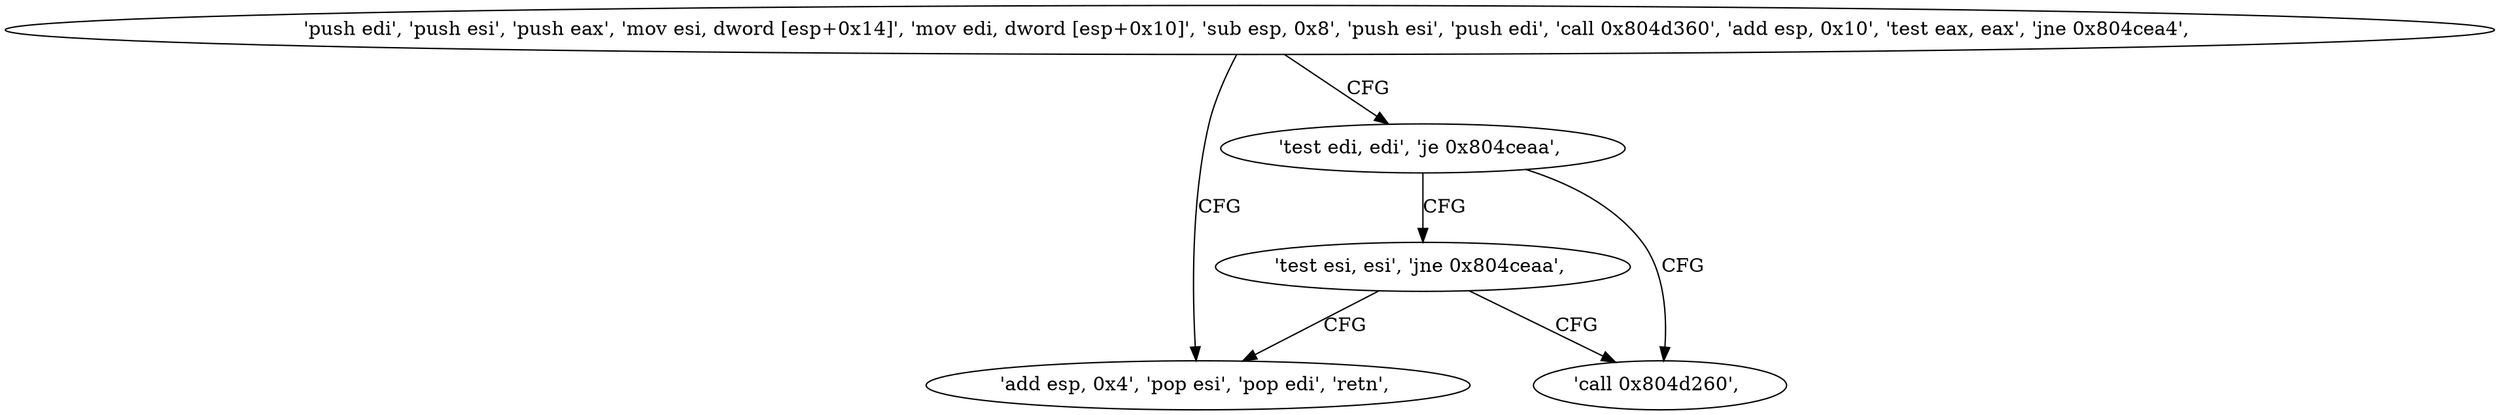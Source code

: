 digraph "func" {
"134532736" [label = "'push edi', 'push esi', 'push eax', 'mov esi, dword [esp+0x14]', 'mov edi, dword [esp+0x10]', 'sub esp, 0x8', 'push esi', 'push edi', 'call 0x804d360', 'add esp, 0x10', 'test eax, eax', 'jne 0x804cea4', " ]
"134532772" [label = "'add esp, 0x4', 'pop esi', 'pop edi', 'retn', " ]
"134532764" [label = "'test edi, edi', 'je 0x804ceaa', " ]
"134532778" [label = "'call 0x804d260', " ]
"134532768" [label = "'test esi, esi', 'jne 0x804ceaa', " ]
"134532736" -> "134532772" [ label = "CFG" ]
"134532736" -> "134532764" [ label = "CFG" ]
"134532764" -> "134532778" [ label = "CFG" ]
"134532764" -> "134532768" [ label = "CFG" ]
"134532768" -> "134532778" [ label = "CFG" ]
"134532768" -> "134532772" [ label = "CFG" ]
}

